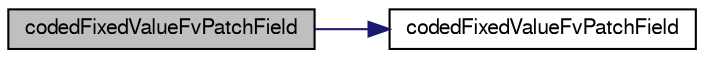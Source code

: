 digraph "codedFixedValueFvPatchField"
{
  bgcolor="transparent";
  edge [fontname="FreeSans",fontsize="10",labelfontname="FreeSans",labelfontsize="10"];
  node [fontname="FreeSans",fontsize="10",shape=record];
  rankdir="LR";
  Node10 [label="codedFixedValueFvPatchField",height=0.2,width=0.4,color="black", fillcolor="grey75", style="filled", fontcolor="black"];
  Node10 -> Node11 [color="midnightblue",fontsize="10",style="solid",fontname="FreeSans"];
  Node11 [label="codedFixedValueFvPatchField",height=0.2,width=0.4,color="black",URL="$a22070.html#a72ab8c24623d4d43e2de17d3c9d1595a",tooltip="Construct from patch and internal field. "];
}
